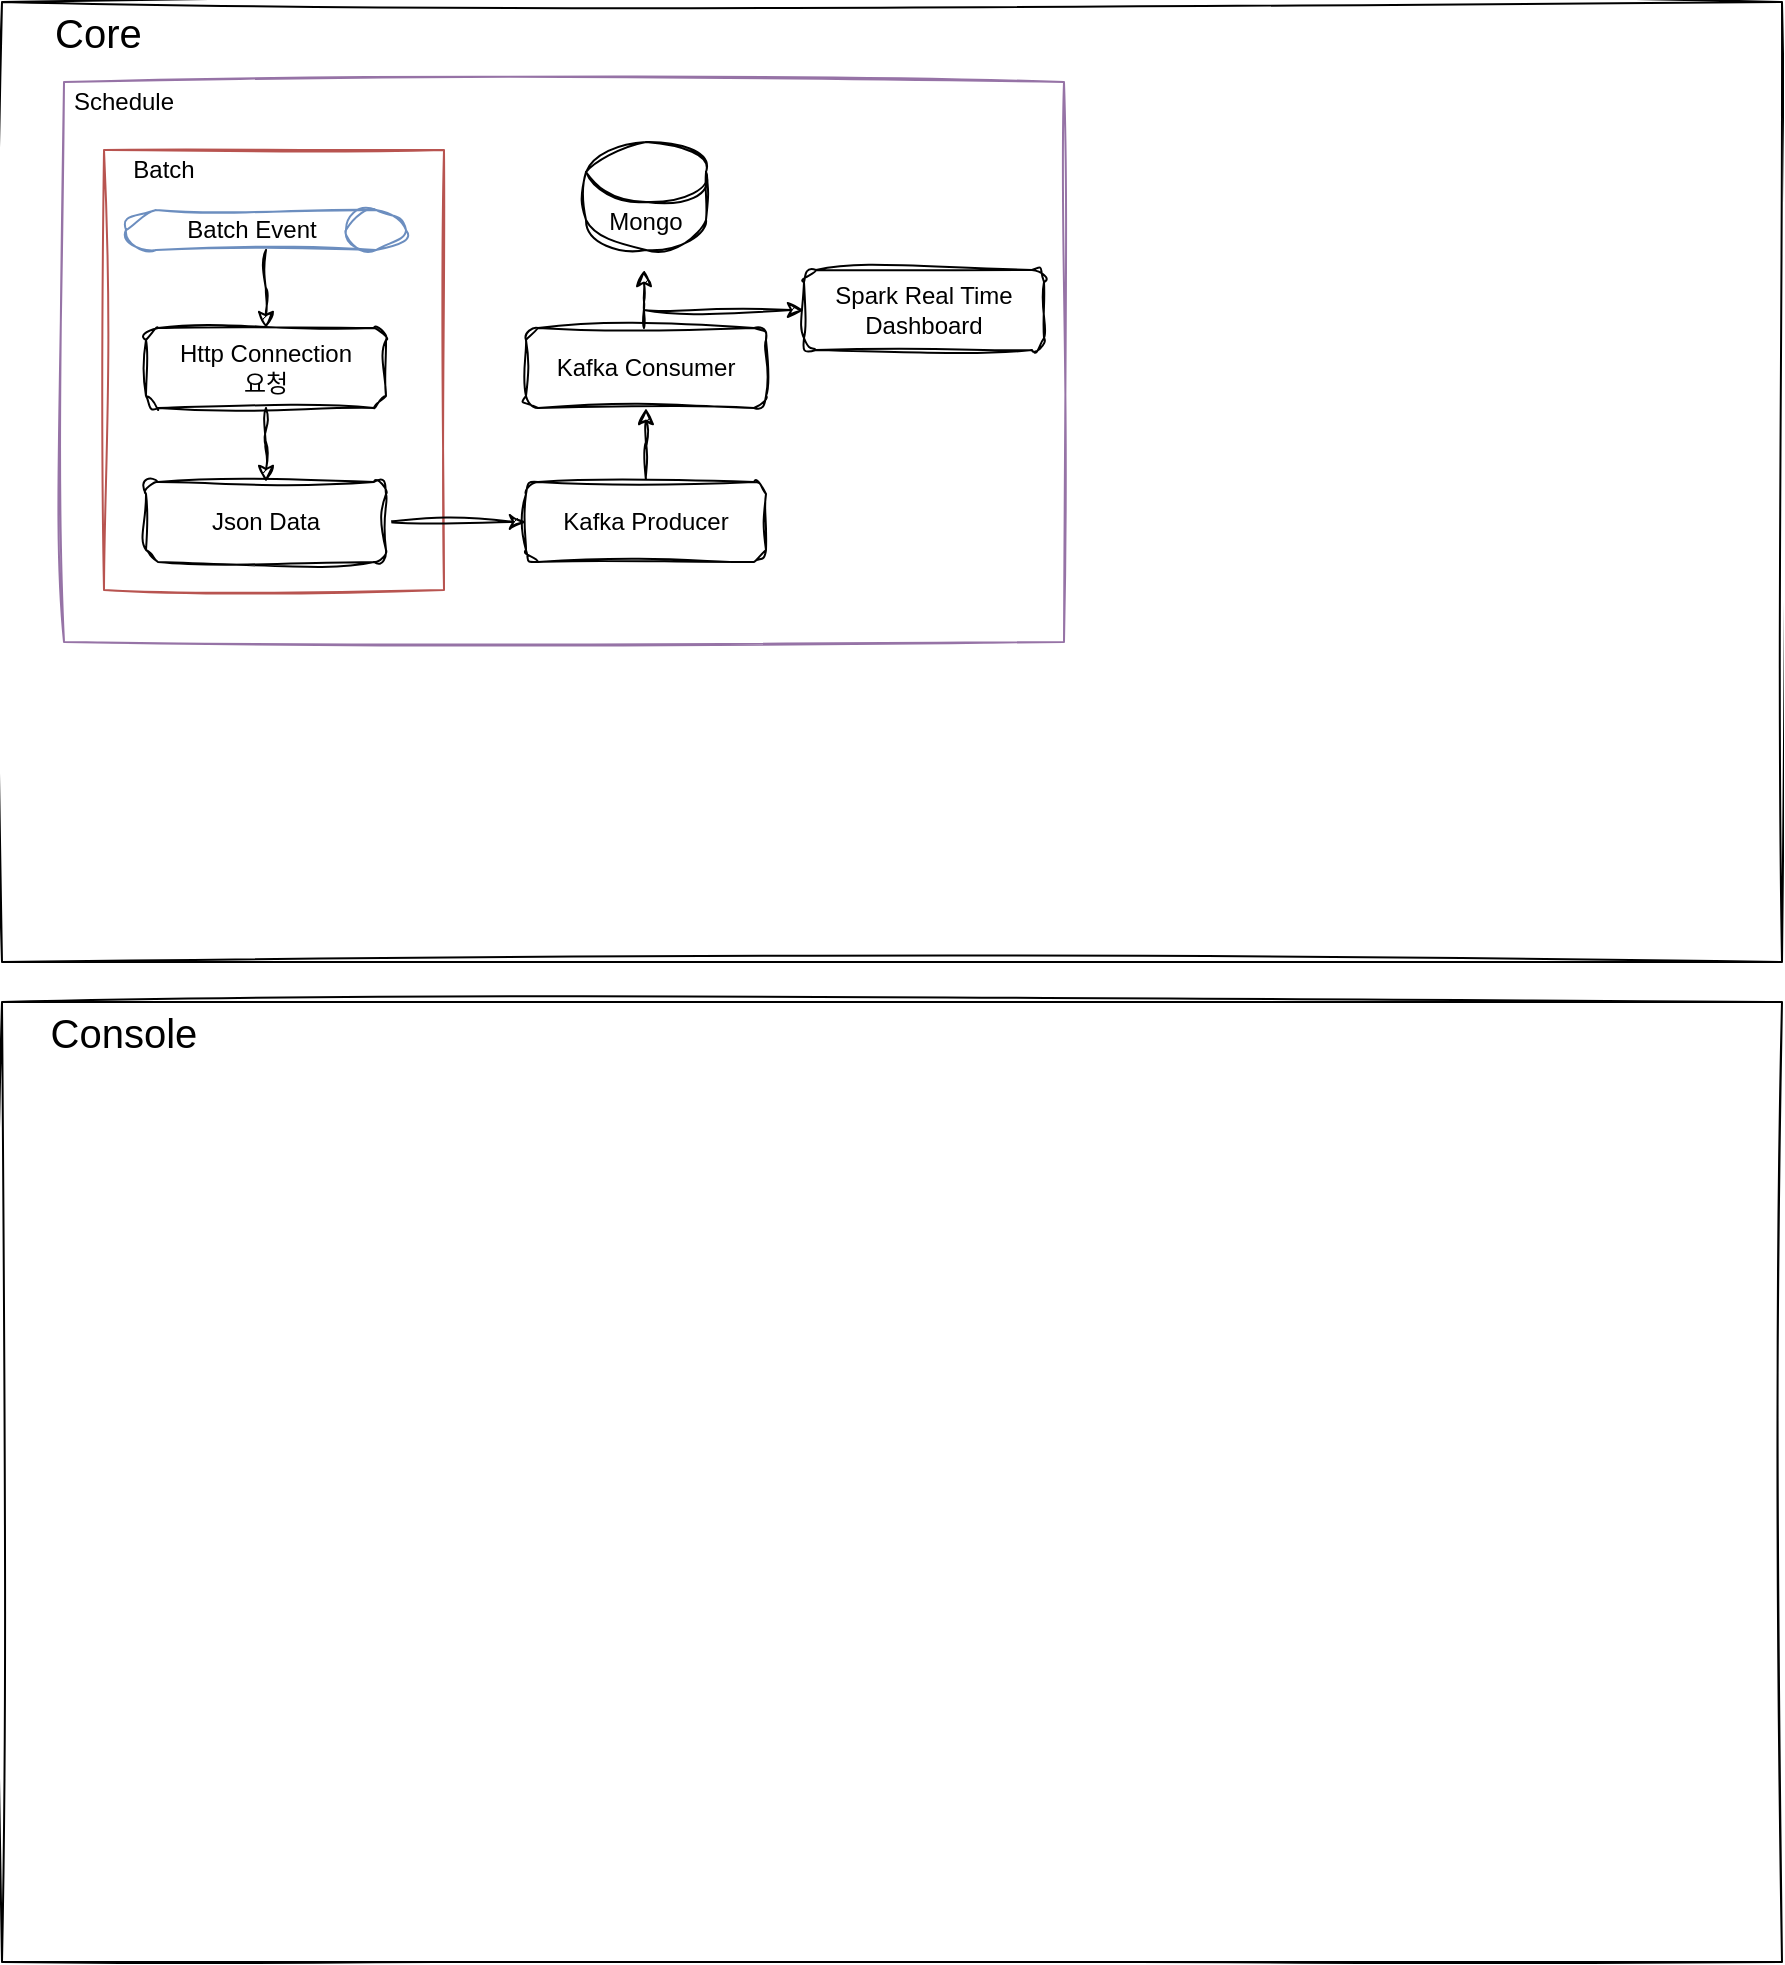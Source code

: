 <mxfile version="20.5.3" type="embed"><diagram id="C5RBs43oDa-KdzZeNtuy" name="Page-1"><mxGraphModel dx="2275" dy="848" grid="1" gridSize="10" guides="1" tooltips="1" connect="1" arrows="1" fold="1" page="1" pageScale="1" pageWidth="827" pageHeight="1169" math="0" shadow="0"><root><mxCell id="WIyWlLk6GJQsqaUBKTNV-0"/><mxCell id="WIyWlLk6GJQsqaUBKTNV-1" parent="WIyWlLk6GJQsqaUBKTNV-0"/><mxCell id="Ej2ZJ5dRe7RWiWZ61lz6-0" value="" style="rounded=0;whiteSpace=wrap;html=1;sketch=1;curveFitting=1;jiggle=2;" parent="WIyWlLk6GJQsqaUBKTNV-1" vertex="1"><mxGeometry x="-31" y="40" width="890" height="480" as="geometry"/></mxCell><mxCell id="Ej2ZJ5dRe7RWiWZ61lz6-28" value="" style="rounded=0;whiteSpace=wrap;html=1;fillColor=none;strokeColor=#9673a6;glass=0;shadow=0;sketch=1;curveFitting=1;jiggle=2;" parent="WIyWlLk6GJQsqaUBKTNV-1" vertex="1"><mxGeometry y="80" width="500" height="280" as="geometry"/></mxCell><mxCell id="Ej2ZJ5dRe7RWiWZ61lz6-11" value="" style="rounded=0;whiteSpace=wrap;html=1;fillColor=none;strokeColor=#b85450;sketch=1;curveFitting=1;jiggle=2;" parent="WIyWlLk6GJQsqaUBKTNV-1" vertex="1"><mxGeometry x="20" y="114" width="170" height="220" as="geometry"/></mxCell><mxCell id="Ej2ZJ5dRe7RWiWZ61lz6-1" value="&lt;font style=&quot;font-size: 20px;&quot;&gt;Core&amp;nbsp;&lt;/font&gt;" style="text;html=1;strokeColor=none;fillColor=none;align=center;verticalAlign=middle;whiteSpace=wrap;rounded=0;" parent="WIyWlLk6GJQsqaUBKTNV-1" vertex="1"><mxGeometry x="-20" y="40" width="80" height="30" as="geometry"/></mxCell><mxCell id="ZdJ8CydNvx8ROQ2hmb3w-4" style="edgeStyle=orthogonalEdgeStyle;rounded=0;orthogonalLoop=1;jettySize=auto;html=1;entryX=0.5;entryY=1;entryDx=0;entryDy=0;sketch=1;curveFitting=1;jiggle=2;" parent="WIyWlLk6GJQsqaUBKTNV-1" source="Ej2ZJ5dRe7RWiWZ61lz6-5" target="Ej2ZJ5dRe7RWiWZ61lz6-7" edge="1"><mxGeometry relative="1" as="geometry"/></mxCell><mxCell id="Ej2ZJ5dRe7RWiWZ61lz6-5" value="Kafka Producer" style="rounded=1;whiteSpace=wrap;html=1;fontSize=12;glass=0;strokeWidth=1;shadow=0;sketch=1;curveFitting=1;jiggle=2;" parent="WIyWlLk6GJQsqaUBKTNV-1" vertex="1"><mxGeometry x="231" y="280" width="120" height="40" as="geometry"/></mxCell><mxCell id="ZdJ8CydNvx8ROQ2hmb3w-5" style="edgeStyle=orthogonalEdgeStyle;rounded=0;orthogonalLoop=1;jettySize=auto;html=1;sketch=1;curveFitting=1;jiggle=2;" parent="WIyWlLk6GJQsqaUBKTNV-1" source="Ej2ZJ5dRe7RWiWZ61lz6-7" edge="1"><mxGeometry relative="1" as="geometry"><Array as="points"><mxPoint x="290" y="190"/><mxPoint x="290" y="190"/></Array><mxPoint x="290" y="174" as="targetPoint"/></mxGeometry></mxCell><mxCell id="Ej2ZJ5dRe7RWiWZ61lz6-7" value="Kafka Consumer" style="rounded=1;whiteSpace=wrap;html=1;fontSize=12;glass=0;strokeWidth=1;shadow=0;sketch=1;curveFitting=1;jiggle=2;" parent="WIyWlLk6GJQsqaUBKTNV-1" vertex="1"><mxGeometry x="231" y="203" width="120" height="40" as="geometry"/></mxCell><mxCell id="Ej2ZJ5dRe7RWiWZ61lz6-12" value="Batch" style="text;html=1;strokeColor=none;fillColor=none;align=center;verticalAlign=middle;whiteSpace=wrap;rounded=0;" parent="WIyWlLk6GJQsqaUBKTNV-1" vertex="1"><mxGeometry x="20" y="114" width="60" height="20" as="geometry"/></mxCell><mxCell id="Ej2ZJ5dRe7RWiWZ61lz6-35" style="edgeStyle=orthogonalEdgeStyle;rounded=0;orthogonalLoop=1;jettySize=auto;html=1;sketch=1;curveFitting=1;jiggle=2;" parent="WIyWlLk6GJQsqaUBKTNV-1" source="Ej2ZJ5dRe7RWiWZ61lz6-21" target="Ej2ZJ5dRe7RWiWZ61lz6-33" edge="1"><mxGeometry relative="1" as="geometry"/></mxCell><mxCell id="Ej2ZJ5dRe7RWiWZ61lz6-21" value="Http Connection&lt;br&gt;요청" style="rounded=1;whiteSpace=wrap;html=1;fontSize=12;glass=0;strokeWidth=1;shadow=0;sketch=1;curveFitting=1;jiggle=2;" parent="WIyWlLk6GJQsqaUBKTNV-1" vertex="1"><mxGeometry x="41" y="203" width="120" height="40" as="geometry"/></mxCell><mxCell id="Ej2ZJ5dRe7RWiWZ61lz6-37" style="edgeStyle=orthogonalEdgeStyle;rounded=0;orthogonalLoop=1;jettySize=auto;html=1;entryX=0;entryY=0.5;entryDx=0;entryDy=0;sketch=1;curveFitting=1;jiggle=2;exitX=1;exitY=0.5;exitDx=0;exitDy=0;" parent="WIyWlLk6GJQsqaUBKTNV-1" source="Ej2ZJ5dRe7RWiWZ61lz6-33" target="Ej2ZJ5dRe7RWiWZ61lz6-5" edge="1"><mxGeometry relative="1" as="geometry"><mxPoint x="351" y="285.034" as="sourcePoint"/></mxGeometry></mxCell><mxCell id="Ej2ZJ5dRe7RWiWZ61lz6-29" value="Schedule" style="text;html=1;align=center;verticalAlign=middle;whiteSpace=wrap;rounded=0;shadow=0;glass=0;sketch=1;curveFitting=1;jiggle=2;" parent="WIyWlLk6GJQsqaUBKTNV-1" vertex="1"><mxGeometry y="80" width="60" height="20" as="geometry"/></mxCell><mxCell id="Ej2ZJ5dRe7RWiWZ61lz6-33" value="Json Data" style="rounded=1;whiteSpace=wrap;html=1;fontSize=12;glass=0;strokeWidth=1;shadow=0;sketch=1;curveFitting=1;jiggle=2;" parent="WIyWlLk6GJQsqaUBKTNV-1" vertex="1"><mxGeometry x="41" y="280" width="120" height="40" as="geometry"/></mxCell><mxCell id="ZdJ8CydNvx8ROQ2hmb3w-2" style="edgeStyle=orthogonalEdgeStyle;rounded=0;orthogonalLoop=1;jettySize=auto;html=1;entryX=0.5;entryY=0;entryDx=0;entryDy=0;sketch=1;curveFitting=1;jiggle=2;" parent="WIyWlLk6GJQsqaUBKTNV-1" source="ZdJ8CydNvx8ROQ2hmb3w-0" target="Ej2ZJ5dRe7RWiWZ61lz6-21" edge="1"><mxGeometry relative="1" as="geometry"/></mxCell><mxCell id="ZdJ8CydNvx8ROQ2hmb3w-0" value="Batch Event" style="shape=cylinder3;whiteSpace=wrap;html=1;boundedLbl=1;backgroundOutline=1;size=15;direction=south;fillColor=none;strokeColor=#6c8ebf;sketch=1;curveFitting=1;jiggle=2;" parent="WIyWlLk6GJQsqaUBKTNV-1" vertex="1"><mxGeometry x="31" y="144" width="140" height="20" as="geometry"/></mxCell><mxCell id="4jyuMvls2FIqYxRur5Rw-3" value="Spark Real Time Dashboard" style="rounded=1;whiteSpace=wrap;html=1;fontSize=12;glass=0;strokeWidth=1;shadow=0;sketch=1;curveFitting=1;jiggle=2;" parent="WIyWlLk6GJQsqaUBKTNV-1" vertex="1"><mxGeometry x="370" y="174" width="120" height="40" as="geometry"/></mxCell><mxCell id="4jyuMvls2FIqYxRur5Rw-5" value="" style="endArrow=classic;html=1;rounded=0;sketch=1;curveFitting=1;jiggle=2;" parent="WIyWlLk6GJQsqaUBKTNV-1" target="4jyuMvls2FIqYxRur5Rw-3" edge="1"><mxGeometry width="50" height="50" relative="1" as="geometry"><mxPoint x="290" y="194" as="sourcePoint"/><mxPoint x="340" y="144" as="targetPoint"/></mxGeometry></mxCell><mxCell id="4jyuMvls2FIqYxRur5Rw-6" value="" style="rounded=0;whiteSpace=wrap;html=1;sketch=1;curveFitting=1;jiggle=2;" parent="WIyWlLk6GJQsqaUBKTNV-1" vertex="1"><mxGeometry x="-31" y="540" width="890" height="480" as="geometry"/></mxCell><mxCell id="4jyuMvls2FIqYxRur5Rw-7" value="&lt;font style=&quot;font-size: 20px;&quot;&gt;Console&lt;/font&gt;" style="text;html=1;strokeColor=none;fillColor=none;align=center;verticalAlign=middle;whiteSpace=wrap;rounded=0;" parent="WIyWlLk6GJQsqaUBKTNV-1" vertex="1"><mxGeometry x="-10" y="540" width="80" height="30" as="geometry"/></mxCell><mxCell id="dU3OxeECDIwcLIIHzpWQ-0" value="Mongo" style="shape=cylinder3;whiteSpace=wrap;html=1;boundedLbl=1;backgroundOutline=1;size=15;shadow=0;sketch=1;curveFitting=1;jiggle=2;" parent="WIyWlLk6GJQsqaUBKTNV-1" vertex="1"><mxGeometry x="261" y="110" width="60" height="54" as="geometry"/></mxCell></root></mxGraphModel></diagram></mxfile>